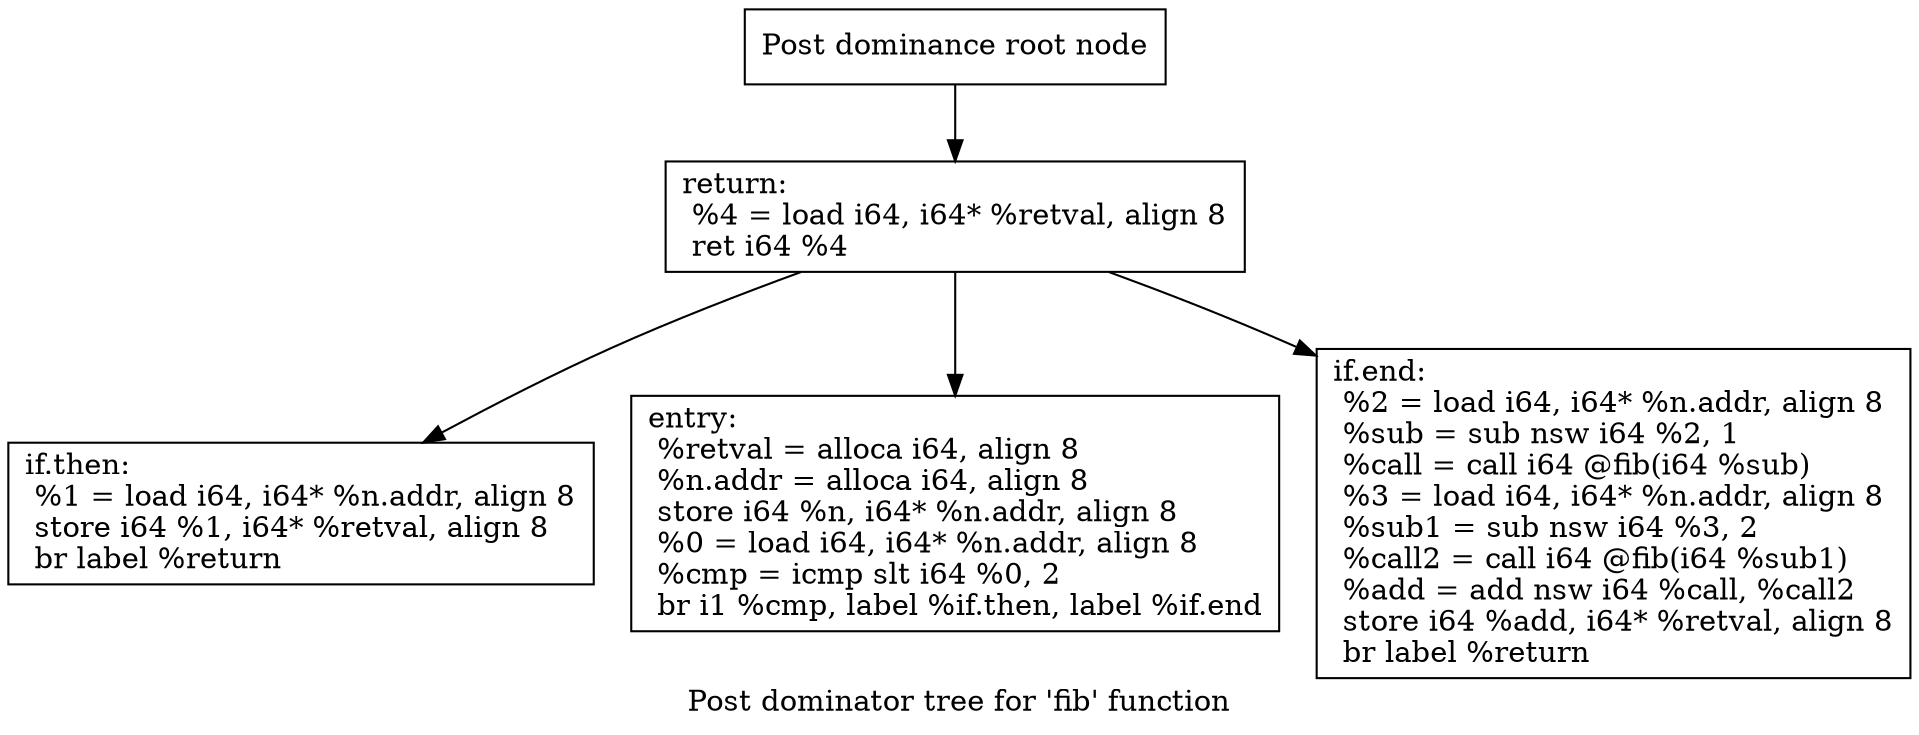 digraph "Post dominator tree for 'fib' function" {
	label="Post dominator tree for 'fib' function";

	Node0x5631518b8ac0 [shape=record,label="{Post dominance root node}"];
	Node0x5631518b8ac0 -> Node0x5631518b8f30;
	Node0x5631518b8f30 [shape=record,label="{return:                                           \l  %4 = load i64, i64* %retval, align 8\l  ret i64 %4\l}"];
	Node0x5631518b8f30 -> Node0x5631518b8f90;
	Node0x5631518b8f30 -> Node0x5631518b8ff0;
	Node0x5631518b8f30 -> Node0x5631518b9050;
	Node0x5631518b8f90 [shape=record,label="{if.then:                                          \l  %1 = load i64, i64* %n.addr, align 8\l  store i64 %1, i64* %retval, align 8\l  br label %return\l}"];
	Node0x5631518b8ff0 [shape=record,label="{entry:\l  %retval = alloca i64, align 8\l  %n.addr = alloca i64, align 8\l  store i64 %n, i64* %n.addr, align 8\l  %0 = load i64, i64* %n.addr, align 8\l  %cmp = icmp slt i64 %0, 2\l  br i1 %cmp, label %if.then, label %if.end\l}"];
	Node0x5631518b9050 [shape=record,label="{if.end:                                           \l  %2 = load i64, i64* %n.addr, align 8\l  %sub = sub nsw i64 %2, 1\l  %call = call i64 @fib(i64 %sub)\l  %3 = load i64, i64* %n.addr, align 8\l  %sub1 = sub nsw i64 %3, 2\l  %call2 = call i64 @fib(i64 %sub1)\l  %add = add nsw i64 %call, %call2\l  store i64 %add, i64* %retval, align 8\l  br label %return\l}"];
}
